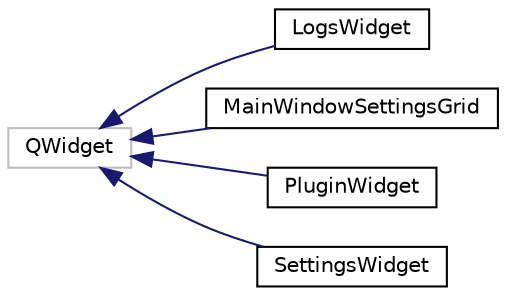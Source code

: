 digraph "Graphical Class Hierarchy"
{
 // LATEX_PDF_SIZE
  edge [fontname="Helvetica",fontsize="10",labelfontname="Helvetica",labelfontsize="10"];
  node [fontname="Helvetica",fontsize="10",shape=record];
  rankdir="LR";
  Node2 [label="QWidget",height=0.2,width=0.4,color="grey75", fillcolor="white", style="filled",tooltip=" "];
  Node2 -> Node0 [dir="back",color="midnightblue",fontsize="10",style="solid",fontname="Helvetica"];
  Node0 [label="LogsWidget",height=0.2,width=0.4,color="black", fillcolor="white", style="filled",URL="$class_logs_widget.html",tooltip=" "];
  Node2 -> Node4 [dir="back",color="midnightblue",fontsize="10",style="solid",fontname="Helvetica"];
  Node4 [label="MainWindowSettingsGrid",height=0.2,width=0.4,color="black", fillcolor="white", style="filled",URL="$class_main_window_settings_grid.html",tooltip=" "];
  Node2 -> Node5 [dir="back",color="midnightblue",fontsize="10",style="solid",fontname="Helvetica"];
  Node5 [label="PluginWidget",height=0.2,width=0.4,color="black", fillcolor="white", style="filled",URL="$class_plugin_widget.html",tooltip=" "];
  Node2 -> Node6 [dir="back",color="midnightblue",fontsize="10",style="solid",fontname="Helvetica"];
  Node6 [label="SettingsWidget",height=0.2,width=0.4,color="black", fillcolor="white", style="filled",URL="$class_settings_widget.html",tooltip=" "];
}
